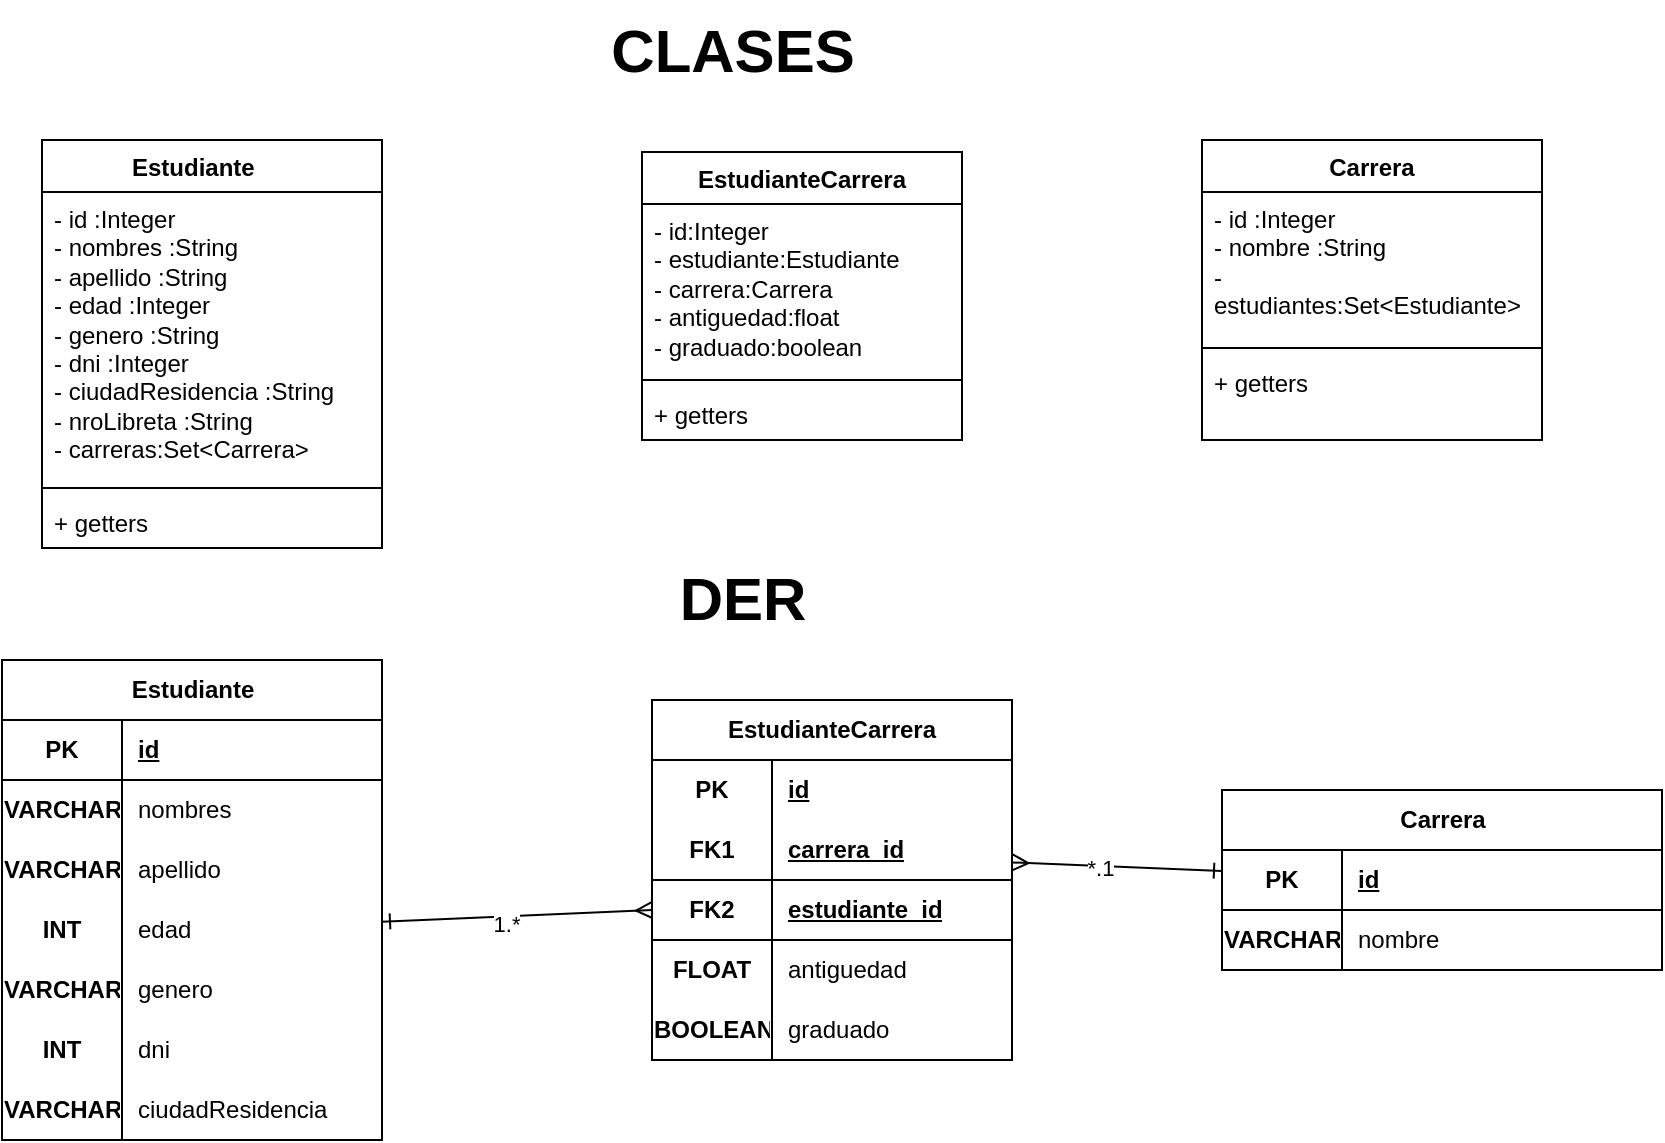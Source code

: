 <mxfile version="22.0.0" type="device">
  <diagram name="Page-1" id="7z_EQM-jLZn5PkQl-CUm">
    <mxGraphModel dx="840" dy="484" grid="1" gridSize="10" guides="1" tooltips="1" connect="1" arrows="1" fold="1" page="1" pageScale="1" pageWidth="850" pageHeight="1100" math="0" shadow="0">
      <root>
        <mxCell id="0" />
        <mxCell id="1" parent="0" />
        <mxCell id="OcJc5kyg3eZJFYLdhSqa-1" value="Estudiante&lt;span style=&quot;white-space: pre;&quot;&gt;&#x9;&lt;/span&gt;" style="swimlane;fontStyle=1;align=center;verticalAlign=top;childLayout=stackLayout;horizontal=1;startSize=26;horizontalStack=0;resizeParent=1;resizeParentMax=0;resizeLast=0;collapsible=1;marginBottom=0;whiteSpace=wrap;html=1;" parent="1" vertex="1">
          <mxGeometry x="30" y="90" width="170" height="204" as="geometry" />
        </mxCell>
        <mxCell id="OcJc5kyg3eZJFYLdhSqa-2" value="&lt;div&gt;- id :Integer&lt;br&gt;&lt;/div&gt;&lt;div&gt;- nombres :String&lt;/div&gt;&lt;div&gt;- apellido :String&lt;/div&gt;&lt;div&gt;- edad :Integer&lt;/div&gt;&lt;div&gt;- genero :String&lt;/div&gt;&lt;div&gt;- dni :Integer&lt;/div&gt;&lt;div&gt;- ciudadResidencia :String&lt;/div&gt;&lt;div&gt;- nroLibreta :String&lt;/div&gt;&lt;div&gt;- carreras:Set&amp;lt;Carrera&amp;gt;&lt;br&gt;&lt;/div&gt;" style="text;strokeColor=none;fillColor=none;align=left;verticalAlign=top;spacingLeft=4;spacingRight=4;overflow=hidden;rotatable=0;points=[[0,0.5],[1,0.5]];portConstraint=eastwest;whiteSpace=wrap;html=1;" parent="OcJc5kyg3eZJFYLdhSqa-1" vertex="1">
          <mxGeometry y="26" width="170" height="144" as="geometry" />
        </mxCell>
        <mxCell id="OcJc5kyg3eZJFYLdhSqa-3" value="" style="line;strokeWidth=1;fillColor=none;align=left;verticalAlign=middle;spacingTop=-1;spacingLeft=3;spacingRight=3;rotatable=0;labelPosition=right;points=[];portConstraint=eastwest;strokeColor=inherit;" parent="OcJc5kyg3eZJFYLdhSqa-1" vertex="1">
          <mxGeometry y="170" width="170" height="8" as="geometry" />
        </mxCell>
        <mxCell id="OcJc5kyg3eZJFYLdhSqa-4" value="+ getters" style="text;strokeColor=none;fillColor=none;align=left;verticalAlign=top;spacingLeft=4;spacingRight=4;overflow=hidden;rotatable=0;points=[[0,0.5],[1,0.5]];portConstraint=eastwest;whiteSpace=wrap;html=1;" parent="OcJc5kyg3eZJFYLdhSqa-1" vertex="1">
          <mxGeometry y="178" width="170" height="26" as="geometry" />
        </mxCell>
        <mxCell id="OcJc5kyg3eZJFYLdhSqa-8" value="Carrera" style="swimlane;fontStyle=1;align=center;verticalAlign=top;childLayout=stackLayout;horizontal=1;startSize=26;horizontalStack=0;resizeParent=1;resizeParentMax=0;resizeLast=0;collapsible=1;marginBottom=0;whiteSpace=wrap;html=1;" parent="1" vertex="1">
          <mxGeometry x="610" y="90" width="170" height="150" as="geometry" />
        </mxCell>
        <mxCell id="OcJc5kyg3eZJFYLdhSqa-9" value="&lt;div&gt;- id :Integer&lt;br&gt;&lt;/div&gt;&lt;div&gt;- nombre :String &lt;/div&gt;&lt;div&gt;- estudiantes:Set&amp;lt;Estudiante&amp;gt;&lt;br&gt;&lt;/div&gt;" style="text;strokeColor=none;fillColor=none;align=left;verticalAlign=top;spacingLeft=4;spacingRight=4;overflow=hidden;rotatable=0;points=[[0,0.5],[1,0.5]];portConstraint=eastwest;whiteSpace=wrap;html=1;" parent="OcJc5kyg3eZJFYLdhSqa-8" vertex="1">
          <mxGeometry y="26" width="170" height="74" as="geometry" />
        </mxCell>
        <mxCell id="OcJc5kyg3eZJFYLdhSqa-10" value="" style="line;strokeWidth=1;fillColor=none;align=left;verticalAlign=middle;spacingTop=-1;spacingLeft=3;spacingRight=3;rotatable=0;labelPosition=right;points=[];portConstraint=eastwest;strokeColor=inherit;" parent="OcJc5kyg3eZJFYLdhSqa-8" vertex="1">
          <mxGeometry y="100" width="170" height="8" as="geometry" />
        </mxCell>
        <mxCell id="OcJc5kyg3eZJFYLdhSqa-11" value="&lt;div&gt;+ getters&lt;/div&gt;&lt;div&gt;&lt;br&gt;&lt;/div&gt;" style="text;strokeColor=none;fillColor=none;align=left;verticalAlign=top;spacingLeft=4;spacingRight=4;overflow=hidden;rotatable=0;points=[[0,0.5],[1,0.5]];portConstraint=eastwest;whiteSpace=wrap;html=1;" parent="OcJc5kyg3eZJFYLdhSqa-8" vertex="1">
          <mxGeometry y="108" width="170" height="42" as="geometry" />
        </mxCell>
        <mxCell id="OcJc5kyg3eZJFYLdhSqa-16" value="&lt;div&gt;EstudianteCarrera&lt;/div&gt;&lt;div&gt;&lt;br&gt;&lt;/div&gt;" style="swimlane;fontStyle=1;align=center;verticalAlign=top;childLayout=stackLayout;horizontal=1;startSize=26;horizontalStack=0;resizeParent=1;resizeParentMax=0;resizeLast=0;collapsible=1;marginBottom=0;whiteSpace=wrap;html=1;" parent="1" vertex="1">
          <mxGeometry x="330" y="96" width="160" height="144" as="geometry" />
        </mxCell>
        <mxCell id="OcJc5kyg3eZJFYLdhSqa-17" value="&lt;div&gt;- id:Integer&lt;/div&gt;&lt;div&gt;- estudiante:Estudiante&lt;/div&gt;&lt;div&gt;- carrera:Carrera&lt;/div&gt;&lt;div&gt;- antiguedad:float&lt;/div&gt;&lt;div&gt;- graduado:boolean&lt;/div&gt;" style="text;strokeColor=none;fillColor=none;align=left;verticalAlign=top;spacingLeft=4;spacingRight=4;overflow=hidden;rotatable=0;points=[[0,0.5],[1,0.5]];portConstraint=eastwest;whiteSpace=wrap;html=1;" parent="OcJc5kyg3eZJFYLdhSqa-16" vertex="1">
          <mxGeometry y="26" width="160" height="84" as="geometry" />
        </mxCell>
        <mxCell id="OcJc5kyg3eZJFYLdhSqa-18" value="" style="line;strokeWidth=1;fillColor=none;align=left;verticalAlign=middle;spacingTop=-1;spacingLeft=3;spacingRight=3;rotatable=0;labelPosition=right;points=[];portConstraint=eastwest;strokeColor=inherit;" parent="OcJc5kyg3eZJFYLdhSqa-16" vertex="1">
          <mxGeometry y="110" width="160" height="8" as="geometry" />
        </mxCell>
        <mxCell id="OcJc5kyg3eZJFYLdhSqa-19" value="+ getters " style="text;strokeColor=none;fillColor=none;align=left;verticalAlign=top;spacingLeft=4;spacingRight=4;overflow=hidden;rotatable=0;points=[[0,0.5],[1,0.5]];portConstraint=eastwest;whiteSpace=wrap;html=1;" parent="OcJc5kyg3eZJFYLdhSqa-16" vertex="1">
          <mxGeometry y="118" width="160" height="26" as="geometry" />
        </mxCell>
        <mxCell id="upr0MrDi3s0vk-8X03MF-1" value="EstudianteCarrera" style="shape=table;startSize=30;container=1;collapsible=1;childLayout=tableLayout;fixedRows=1;rowLines=0;fontStyle=1;align=center;resizeLast=1;html=1;whiteSpace=wrap;" vertex="1" parent="1">
          <mxGeometry x="335" y="370" width="180" height="180" as="geometry" />
        </mxCell>
        <mxCell id="upr0MrDi3s0vk-8X03MF-2" value="" style="shape=tableRow;horizontal=0;startSize=0;swimlaneHead=0;swimlaneBody=0;fillColor=none;collapsible=0;dropTarget=0;points=[[0,0.5],[1,0.5]];portConstraint=eastwest;top=0;left=0;right=0;bottom=0;html=1;" vertex="1" parent="upr0MrDi3s0vk-8X03MF-1">
          <mxGeometry y="30" width="180" height="30" as="geometry" />
        </mxCell>
        <mxCell id="upr0MrDi3s0vk-8X03MF-3" value="PK" style="shape=partialRectangle;connectable=0;fillColor=none;top=0;left=0;bottom=0;right=0;fontStyle=1;overflow=hidden;html=1;whiteSpace=wrap;" vertex="1" parent="upr0MrDi3s0vk-8X03MF-2">
          <mxGeometry width="60" height="30" as="geometry">
            <mxRectangle width="60" height="30" as="alternateBounds" />
          </mxGeometry>
        </mxCell>
        <mxCell id="upr0MrDi3s0vk-8X03MF-4" value="id" style="shape=partialRectangle;connectable=0;fillColor=none;top=0;left=0;bottom=0;right=0;align=left;spacingLeft=6;fontStyle=5;overflow=hidden;html=1;whiteSpace=wrap;" vertex="1" parent="upr0MrDi3s0vk-8X03MF-2">
          <mxGeometry x="60" width="120" height="30" as="geometry">
            <mxRectangle width="120" height="30" as="alternateBounds" />
          </mxGeometry>
        </mxCell>
        <mxCell id="upr0MrDi3s0vk-8X03MF-5" value="" style="shape=tableRow;horizontal=0;startSize=0;swimlaneHead=0;swimlaneBody=0;fillColor=none;collapsible=0;dropTarget=0;points=[[0,0.5],[1,0.5]];portConstraint=eastwest;top=0;left=0;right=0;bottom=1;html=1;" vertex="1" parent="upr0MrDi3s0vk-8X03MF-1">
          <mxGeometry y="60" width="180" height="30" as="geometry" />
        </mxCell>
        <mxCell id="upr0MrDi3s0vk-8X03MF-6" value="FK1" style="shape=partialRectangle;connectable=0;fillColor=none;top=0;left=0;bottom=0;right=0;fontStyle=1;overflow=hidden;html=1;whiteSpace=wrap;" vertex="1" parent="upr0MrDi3s0vk-8X03MF-5">
          <mxGeometry width="60" height="30" as="geometry">
            <mxRectangle width="60" height="30" as="alternateBounds" />
          </mxGeometry>
        </mxCell>
        <mxCell id="upr0MrDi3s0vk-8X03MF-7" value="carrera_id" style="shape=partialRectangle;connectable=0;fillColor=none;top=0;left=0;bottom=0;right=0;align=left;spacingLeft=6;fontStyle=5;overflow=hidden;html=1;whiteSpace=wrap;" vertex="1" parent="upr0MrDi3s0vk-8X03MF-5">
          <mxGeometry x="60" width="120" height="30" as="geometry">
            <mxRectangle width="120" height="30" as="alternateBounds" />
          </mxGeometry>
        </mxCell>
        <mxCell id="upr0MrDi3s0vk-8X03MF-57" value="" style="shape=tableRow;horizontal=0;startSize=0;swimlaneHead=0;swimlaneBody=0;fillColor=none;collapsible=0;dropTarget=0;points=[[0,0.5],[1,0.5]];portConstraint=eastwest;top=0;left=0;right=0;bottom=1;html=1;" vertex="1" parent="upr0MrDi3s0vk-8X03MF-1">
          <mxGeometry y="90" width="180" height="30" as="geometry" />
        </mxCell>
        <mxCell id="upr0MrDi3s0vk-8X03MF-58" value="FK2" style="shape=partialRectangle;connectable=0;fillColor=none;top=0;left=0;bottom=0;right=0;fontStyle=1;overflow=hidden;html=1;whiteSpace=wrap;" vertex="1" parent="upr0MrDi3s0vk-8X03MF-57">
          <mxGeometry width="60" height="30" as="geometry">
            <mxRectangle width="60" height="30" as="alternateBounds" />
          </mxGeometry>
        </mxCell>
        <mxCell id="upr0MrDi3s0vk-8X03MF-59" value="estudiante_id" style="shape=partialRectangle;connectable=0;fillColor=none;top=0;left=0;bottom=0;right=0;align=left;spacingLeft=6;fontStyle=5;overflow=hidden;html=1;whiteSpace=wrap;" vertex="1" parent="upr0MrDi3s0vk-8X03MF-57">
          <mxGeometry x="60" width="120" height="30" as="geometry">
            <mxRectangle width="120" height="30" as="alternateBounds" />
          </mxGeometry>
        </mxCell>
        <mxCell id="upr0MrDi3s0vk-8X03MF-8" value="" style="shape=tableRow;horizontal=0;startSize=0;swimlaneHead=0;swimlaneBody=0;fillColor=none;collapsible=0;dropTarget=0;points=[[0,0.5],[1,0.5]];portConstraint=eastwest;top=0;left=0;right=0;bottom=0;html=1;" vertex="1" parent="upr0MrDi3s0vk-8X03MF-1">
          <mxGeometry y="120" width="180" height="30" as="geometry" />
        </mxCell>
        <mxCell id="upr0MrDi3s0vk-8X03MF-9" value="&lt;b&gt;FLOAT&lt;/b&gt;" style="shape=partialRectangle;connectable=0;fillColor=none;top=0;left=0;bottom=0;right=0;editable=1;overflow=hidden;html=1;whiteSpace=wrap;" vertex="1" parent="upr0MrDi3s0vk-8X03MF-8">
          <mxGeometry width="60" height="30" as="geometry">
            <mxRectangle width="60" height="30" as="alternateBounds" />
          </mxGeometry>
        </mxCell>
        <mxCell id="upr0MrDi3s0vk-8X03MF-10" value="antiguedad" style="shape=partialRectangle;connectable=0;fillColor=none;top=0;left=0;bottom=0;right=0;align=left;spacingLeft=6;overflow=hidden;html=1;whiteSpace=wrap;" vertex="1" parent="upr0MrDi3s0vk-8X03MF-8">
          <mxGeometry x="60" width="120" height="30" as="geometry">
            <mxRectangle width="120" height="30" as="alternateBounds" />
          </mxGeometry>
        </mxCell>
        <mxCell id="upr0MrDi3s0vk-8X03MF-11" value="" style="shape=tableRow;horizontal=0;startSize=0;swimlaneHead=0;swimlaneBody=0;fillColor=none;collapsible=0;dropTarget=0;points=[[0,0.5],[1,0.5]];portConstraint=eastwest;top=0;left=0;right=0;bottom=0;html=1;" vertex="1" parent="upr0MrDi3s0vk-8X03MF-1">
          <mxGeometry y="150" width="180" height="30" as="geometry" />
        </mxCell>
        <mxCell id="upr0MrDi3s0vk-8X03MF-12" value="&lt;b&gt;BOOLEAN&lt;/b&gt;" style="shape=partialRectangle;connectable=0;fillColor=none;top=0;left=0;bottom=0;right=0;editable=1;overflow=hidden;html=1;whiteSpace=wrap;" vertex="1" parent="upr0MrDi3s0vk-8X03MF-11">
          <mxGeometry width="60" height="30" as="geometry">
            <mxRectangle width="60" height="30" as="alternateBounds" />
          </mxGeometry>
        </mxCell>
        <mxCell id="upr0MrDi3s0vk-8X03MF-13" value="graduado" style="shape=partialRectangle;connectable=0;fillColor=none;top=0;left=0;bottom=0;right=0;align=left;spacingLeft=6;overflow=hidden;html=1;whiteSpace=wrap;" vertex="1" parent="upr0MrDi3s0vk-8X03MF-11">
          <mxGeometry x="60" width="120" height="30" as="geometry">
            <mxRectangle width="120" height="30" as="alternateBounds" />
          </mxGeometry>
        </mxCell>
        <mxCell id="upr0MrDi3s0vk-8X03MF-18" value="Estudiante" style="shape=table;startSize=30;container=1;collapsible=1;childLayout=tableLayout;fixedRows=1;rowLines=0;fontStyle=1;align=center;resizeLast=1;html=1;" vertex="1" parent="1">
          <mxGeometry x="10" y="350" width="190" height="240" as="geometry" />
        </mxCell>
        <mxCell id="upr0MrDi3s0vk-8X03MF-19" value="" style="shape=tableRow;horizontal=0;startSize=0;swimlaneHead=0;swimlaneBody=0;fillColor=none;collapsible=0;dropTarget=0;points=[[0,0.5],[1,0.5]];portConstraint=eastwest;top=0;left=0;right=0;bottom=1;" vertex="1" parent="upr0MrDi3s0vk-8X03MF-18">
          <mxGeometry y="30" width="190" height="30" as="geometry" />
        </mxCell>
        <mxCell id="upr0MrDi3s0vk-8X03MF-20" value="PK" style="shape=partialRectangle;connectable=0;fillColor=none;top=0;left=0;bottom=0;right=0;fontStyle=1;overflow=hidden;whiteSpace=wrap;html=1;" vertex="1" parent="upr0MrDi3s0vk-8X03MF-19">
          <mxGeometry width="60" height="30" as="geometry">
            <mxRectangle width="60" height="30" as="alternateBounds" />
          </mxGeometry>
        </mxCell>
        <mxCell id="upr0MrDi3s0vk-8X03MF-21" value="id" style="shape=partialRectangle;connectable=0;fillColor=none;top=0;left=0;bottom=0;right=0;align=left;spacingLeft=6;fontStyle=5;overflow=hidden;whiteSpace=wrap;html=1;" vertex="1" parent="upr0MrDi3s0vk-8X03MF-19">
          <mxGeometry x="60" width="130" height="30" as="geometry">
            <mxRectangle width="130" height="30" as="alternateBounds" />
          </mxGeometry>
        </mxCell>
        <mxCell id="upr0MrDi3s0vk-8X03MF-22" value="" style="shape=tableRow;horizontal=0;startSize=0;swimlaneHead=0;swimlaneBody=0;fillColor=none;collapsible=0;dropTarget=0;points=[[0,0.5],[1,0.5]];portConstraint=eastwest;top=0;left=0;right=0;bottom=0;" vertex="1" parent="upr0MrDi3s0vk-8X03MF-18">
          <mxGeometry y="60" width="190" height="30" as="geometry" />
        </mxCell>
        <mxCell id="upr0MrDi3s0vk-8X03MF-23" value="&lt;b&gt;VARCHAR&lt;/b&gt;" style="shape=partialRectangle;connectable=0;fillColor=none;top=0;left=0;bottom=0;right=0;editable=1;overflow=hidden;whiteSpace=wrap;html=1;" vertex="1" parent="upr0MrDi3s0vk-8X03MF-22">
          <mxGeometry width="60" height="30" as="geometry">
            <mxRectangle width="60" height="30" as="alternateBounds" />
          </mxGeometry>
        </mxCell>
        <mxCell id="upr0MrDi3s0vk-8X03MF-24" value="nombres&lt;span style=&quot;white-space: pre;&quot;&gt;&#x9;&lt;/span&gt;" style="shape=partialRectangle;connectable=0;fillColor=none;top=0;left=0;bottom=0;right=0;align=left;spacingLeft=6;overflow=hidden;whiteSpace=wrap;html=1;" vertex="1" parent="upr0MrDi3s0vk-8X03MF-22">
          <mxGeometry x="60" width="130" height="30" as="geometry">
            <mxRectangle width="130" height="30" as="alternateBounds" />
          </mxGeometry>
        </mxCell>
        <mxCell id="upr0MrDi3s0vk-8X03MF-25" value="" style="shape=tableRow;horizontal=0;startSize=0;swimlaneHead=0;swimlaneBody=0;fillColor=none;collapsible=0;dropTarget=0;points=[[0,0.5],[1,0.5]];portConstraint=eastwest;top=0;left=0;right=0;bottom=0;" vertex="1" parent="upr0MrDi3s0vk-8X03MF-18">
          <mxGeometry y="90" width="190" height="30" as="geometry" />
        </mxCell>
        <mxCell id="upr0MrDi3s0vk-8X03MF-26" value="&lt;b&gt;VARCHAR&lt;/b&gt;" style="shape=partialRectangle;connectable=0;fillColor=none;top=0;left=0;bottom=0;right=0;editable=1;overflow=hidden;whiteSpace=wrap;html=1;" vertex="1" parent="upr0MrDi3s0vk-8X03MF-25">
          <mxGeometry width="60" height="30" as="geometry">
            <mxRectangle width="60" height="30" as="alternateBounds" />
          </mxGeometry>
        </mxCell>
        <mxCell id="upr0MrDi3s0vk-8X03MF-27" value="apellido" style="shape=partialRectangle;connectable=0;fillColor=none;top=0;left=0;bottom=0;right=0;align=left;spacingLeft=6;overflow=hidden;whiteSpace=wrap;html=1;" vertex="1" parent="upr0MrDi3s0vk-8X03MF-25">
          <mxGeometry x="60" width="130" height="30" as="geometry">
            <mxRectangle width="130" height="30" as="alternateBounds" />
          </mxGeometry>
        </mxCell>
        <mxCell id="upr0MrDi3s0vk-8X03MF-28" value="" style="shape=tableRow;horizontal=0;startSize=0;swimlaneHead=0;swimlaneBody=0;fillColor=none;collapsible=0;dropTarget=0;points=[[0,0.5],[1,0.5]];portConstraint=eastwest;top=0;left=0;right=0;bottom=0;" vertex="1" parent="upr0MrDi3s0vk-8X03MF-18">
          <mxGeometry y="120" width="190" height="30" as="geometry" />
        </mxCell>
        <mxCell id="upr0MrDi3s0vk-8X03MF-29" value="&lt;b&gt;INT&lt;/b&gt;" style="shape=partialRectangle;connectable=0;fillColor=none;top=0;left=0;bottom=0;right=0;editable=1;overflow=hidden;whiteSpace=wrap;html=1;" vertex="1" parent="upr0MrDi3s0vk-8X03MF-28">
          <mxGeometry width="60" height="30" as="geometry">
            <mxRectangle width="60" height="30" as="alternateBounds" />
          </mxGeometry>
        </mxCell>
        <mxCell id="upr0MrDi3s0vk-8X03MF-30" value="edad" style="shape=partialRectangle;connectable=0;fillColor=none;top=0;left=0;bottom=0;right=0;align=left;spacingLeft=6;overflow=hidden;whiteSpace=wrap;html=1;" vertex="1" parent="upr0MrDi3s0vk-8X03MF-28">
          <mxGeometry x="60" width="130" height="30" as="geometry">
            <mxRectangle width="130" height="30" as="alternateBounds" />
          </mxGeometry>
        </mxCell>
        <mxCell id="upr0MrDi3s0vk-8X03MF-73" value="" style="shape=tableRow;horizontal=0;startSize=0;swimlaneHead=0;swimlaneBody=0;fillColor=none;collapsible=0;dropTarget=0;points=[[0,0.5],[1,0.5]];portConstraint=eastwest;top=0;left=0;right=0;bottom=0;" vertex="1" parent="upr0MrDi3s0vk-8X03MF-18">
          <mxGeometry y="150" width="190" height="30" as="geometry" />
        </mxCell>
        <mxCell id="upr0MrDi3s0vk-8X03MF-74" value="&lt;b&gt;VARCHAR&lt;/b&gt;" style="shape=partialRectangle;connectable=0;fillColor=none;top=0;left=0;bottom=0;right=0;editable=1;overflow=hidden;whiteSpace=wrap;html=1;" vertex="1" parent="upr0MrDi3s0vk-8X03MF-73">
          <mxGeometry width="60" height="30" as="geometry">
            <mxRectangle width="60" height="30" as="alternateBounds" />
          </mxGeometry>
        </mxCell>
        <mxCell id="upr0MrDi3s0vk-8X03MF-75" value="genero" style="shape=partialRectangle;connectable=0;fillColor=none;top=0;left=0;bottom=0;right=0;align=left;spacingLeft=6;overflow=hidden;whiteSpace=wrap;html=1;" vertex="1" parent="upr0MrDi3s0vk-8X03MF-73">
          <mxGeometry x="60" width="130" height="30" as="geometry">
            <mxRectangle width="130" height="30" as="alternateBounds" />
          </mxGeometry>
        </mxCell>
        <mxCell id="upr0MrDi3s0vk-8X03MF-76" value="" style="shape=tableRow;horizontal=0;startSize=0;swimlaneHead=0;swimlaneBody=0;fillColor=none;collapsible=0;dropTarget=0;points=[[0,0.5],[1,0.5]];portConstraint=eastwest;top=0;left=0;right=0;bottom=0;" vertex="1" parent="upr0MrDi3s0vk-8X03MF-18">
          <mxGeometry y="180" width="190" height="30" as="geometry" />
        </mxCell>
        <mxCell id="upr0MrDi3s0vk-8X03MF-77" value="&lt;b&gt;INT&lt;/b&gt;" style="shape=partialRectangle;connectable=0;fillColor=none;top=0;left=0;bottom=0;right=0;editable=1;overflow=hidden;whiteSpace=wrap;html=1;" vertex="1" parent="upr0MrDi3s0vk-8X03MF-76">
          <mxGeometry width="60" height="30" as="geometry">
            <mxRectangle width="60" height="30" as="alternateBounds" />
          </mxGeometry>
        </mxCell>
        <mxCell id="upr0MrDi3s0vk-8X03MF-78" value="dni" style="shape=partialRectangle;connectable=0;fillColor=none;top=0;left=0;bottom=0;right=0;align=left;spacingLeft=6;overflow=hidden;whiteSpace=wrap;html=1;" vertex="1" parent="upr0MrDi3s0vk-8X03MF-76">
          <mxGeometry x="60" width="130" height="30" as="geometry">
            <mxRectangle width="130" height="30" as="alternateBounds" />
          </mxGeometry>
        </mxCell>
        <mxCell id="upr0MrDi3s0vk-8X03MF-79" value="" style="shape=tableRow;horizontal=0;startSize=0;swimlaneHead=0;swimlaneBody=0;fillColor=none;collapsible=0;dropTarget=0;points=[[0,0.5],[1,0.5]];portConstraint=eastwest;top=0;left=0;right=0;bottom=0;" vertex="1" parent="upr0MrDi3s0vk-8X03MF-18">
          <mxGeometry y="210" width="190" height="30" as="geometry" />
        </mxCell>
        <mxCell id="upr0MrDi3s0vk-8X03MF-80" value="&lt;b&gt;VARCHAR&lt;/b&gt;" style="shape=partialRectangle;connectable=0;fillColor=none;top=0;left=0;bottom=0;right=0;editable=1;overflow=hidden;whiteSpace=wrap;html=1;" vertex="1" parent="upr0MrDi3s0vk-8X03MF-79">
          <mxGeometry width="60" height="30" as="geometry">
            <mxRectangle width="60" height="30" as="alternateBounds" />
          </mxGeometry>
        </mxCell>
        <mxCell id="upr0MrDi3s0vk-8X03MF-81" value="ciudadResidencia" style="shape=partialRectangle;connectable=0;fillColor=none;top=0;left=0;bottom=0;right=0;align=left;spacingLeft=6;overflow=hidden;whiteSpace=wrap;html=1;" vertex="1" parent="upr0MrDi3s0vk-8X03MF-79">
          <mxGeometry x="60" width="130" height="30" as="geometry">
            <mxRectangle width="130" height="30" as="alternateBounds" />
          </mxGeometry>
        </mxCell>
        <mxCell id="upr0MrDi3s0vk-8X03MF-31" value="Carrera" style="shape=table;startSize=30;container=1;collapsible=1;childLayout=tableLayout;fixedRows=1;rowLines=0;fontStyle=1;align=center;resizeLast=1;html=1;" vertex="1" parent="1">
          <mxGeometry x="620" y="415" width="220" height="90" as="geometry" />
        </mxCell>
        <mxCell id="upr0MrDi3s0vk-8X03MF-32" value="" style="shape=tableRow;horizontal=0;startSize=0;swimlaneHead=0;swimlaneBody=0;fillColor=none;collapsible=0;dropTarget=0;points=[[0,0.5],[1,0.5]];portConstraint=eastwest;top=0;left=0;right=0;bottom=1;" vertex="1" parent="upr0MrDi3s0vk-8X03MF-31">
          <mxGeometry y="30" width="220" height="30" as="geometry" />
        </mxCell>
        <mxCell id="upr0MrDi3s0vk-8X03MF-33" value="PK" style="shape=partialRectangle;connectable=0;fillColor=none;top=0;left=0;bottom=0;right=0;fontStyle=1;overflow=hidden;whiteSpace=wrap;html=1;" vertex="1" parent="upr0MrDi3s0vk-8X03MF-32">
          <mxGeometry width="60" height="30" as="geometry">
            <mxRectangle width="60" height="30" as="alternateBounds" />
          </mxGeometry>
        </mxCell>
        <mxCell id="upr0MrDi3s0vk-8X03MF-34" value="id" style="shape=partialRectangle;connectable=0;fillColor=none;top=0;left=0;bottom=0;right=0;align=left;spacingLeft=6;fontStyle=5;overflow=hidden;whiteSpace=wrap;html=1;" vertex="1" parent="upr0MrDi3s0vk-8X03MF-32">
          <mxGeometry x="60" width="160" height="30" as="geometry">
            <mxRectangle width="160" height="30" as="alternateBounds" />
          </mxGeometry>
        </mxCell>
        <mxCell id="upr0MrDi3s0vk-8X03MF-35" value="" style="shape=tableRow;horizontal=0;startSize=0;swimlaneHead=0;swimlaneBody=0;fillColor=none;collapsible=0;dropTarget=0;points=[[0,0.5],[1,0.5]];portConstraint=eastwest;top=0;left=0;right=0;bottom=0;" vertex="1" parent="upr0MrDi3s0vk-8X03MF-31">
          <mxGeometry y="60" width="220" height="30" as="geometry" />
        </mxCell>
        <mxCell id="upr0MrDi3s0vk-8X03MF-36" value="&lt;b&gt;VARCHAR&lt;/b&gt;" style="shape=partialRectangle;connectable=0;fillColor=none;top=0;left=0;bottom=0;right=0;editable=1;overflow=hidden;whiteSpace=wrap;html=1;" vertex="1" parent="upr0MrDi3s0vk-8X03MF-35">
          <mxGeometry width="60" height="30" as="geometry">
            <mxRectangle width="60" height="30" as="alternateBounds" />
          </mxGeometry>
        </mxCell>
        <mxCell id="upr0MrDi3s0vk-8X03MF-37" value="nombre" style="shape=partialRectangle;connectable=0;fillColor=none;top=0;left=0;bottom=0;right=0;align=left;spacingLeft=6;overflow=hidden;whiteSpace=wrap;html=1;" vertex="1" parent="upr0MrDi3s0vk-8X03MF-35">
          <mxGeometry x="60" width="160" height="30" as="geometry">
            <mxRectangle width="160" height="30" as="alternateBounds" />
          </mxGeometry>
        </mxCell>
        <mxCell id="upr0MrDi3s0vk-8X03MF-82" value="&lt;b&gt;&lt;font style=&quot;font-size: 30px;&quot;&gt;DER&lt;/font&gt;&lt;/b&gt;" style="text;html=1;align=center;verticalAlign=middle;resizable=0;points=[];autosize=1;strokeColor=none;fillColor=none;" vertex="1" parent="1">
          <mxGeometry x="335" y="294" width="90" height="50" as="geometry" />
        </mxCell>
        <mxCell id="upr0MrDi3s0vk-8X03MF-83" style="rounded=0;orthogonalLoop=1;jettySize=auto;html=1;entryX=0;entryY=0.5;entryDx=0;entryDy=0;startArrow=ERone;startFill=0;endArrow=ERmany;endFill=0;" edge="1" parent="1" source="upr0MrDi3s0vk-8X03MF-28" target="upr0MrDi3s0vk-8X03MF-57">
          <mxGeometry relative="1" as="geometry" />
        </mxCell>
        <mxCell id="upr0MrDi3s0vk-8X03MF-86" value="1.*" style="edgeLabel;html=1;align=center;verticalAlign=middle;resizable=0;points=[];" vertex="1" connectable="0" parent="upr0MrDi3s0vk-8X03MF-83">
          <mxGeometry x="-0.09" y="-4" relative="1" as="geometry">
            <mxPoint as="offset" />
          </mxGeometry>
        </mxCell>
        <mxCell id="upr0MrDi3s0vk-8X03MF-84" style="rounded=0;orthogonalLoop=1;jettySize=auto;html=1;entryX=1.001;entryY=0.707;entryDx=0;entryDy=0;entryPerimeter=0;startArrow=ERone;startFill=0;endArrow=ERmany;endFill=0;" edge="1" parent="1" source="upr0MrDi3s0vk-8X03MF-32" target="upr0MrDi3s0vk-8X03MF-5">
          <mxGeometry relative="1" as="geometry" />
        </mxCell>
        <mxCell id="upr0MrDi3s0vk-8X03MF-85" value="*.1" style="edgeLabel;html=1;align=center;verticalAlign=middle;resizable=0;points=[];" vertex="1" connectable="0" parent="upr0MrDi3s0vk-8X03MF-84">
          <mxGeometry x="0.175" y="1" relative="1" as="geometry">
            <mxPoint as="offset" />
          </mxGeometry>
        </mxCell>
        <mxCell id="upr0MrDi3s0vk-8X03MF-87" value="&lt;b&gt;&lt;font style=&quot;font-size: 30px;&quot;&gt;CLASES&lt;/font&gt;&lt;/b&gt;" style="text;html=1;align=center;verticalAlign=middle;resizable=0;points=[];autosize=1;strokeColor=none;fillColor=none;" vertex="1" parent="1">
          <mxGeometry x="300" y="20" width="150" height="50" as="geometry" />
        </mxCell>
      </root>
    </mxGraphModel>
  </diagram>
</mxfile>

